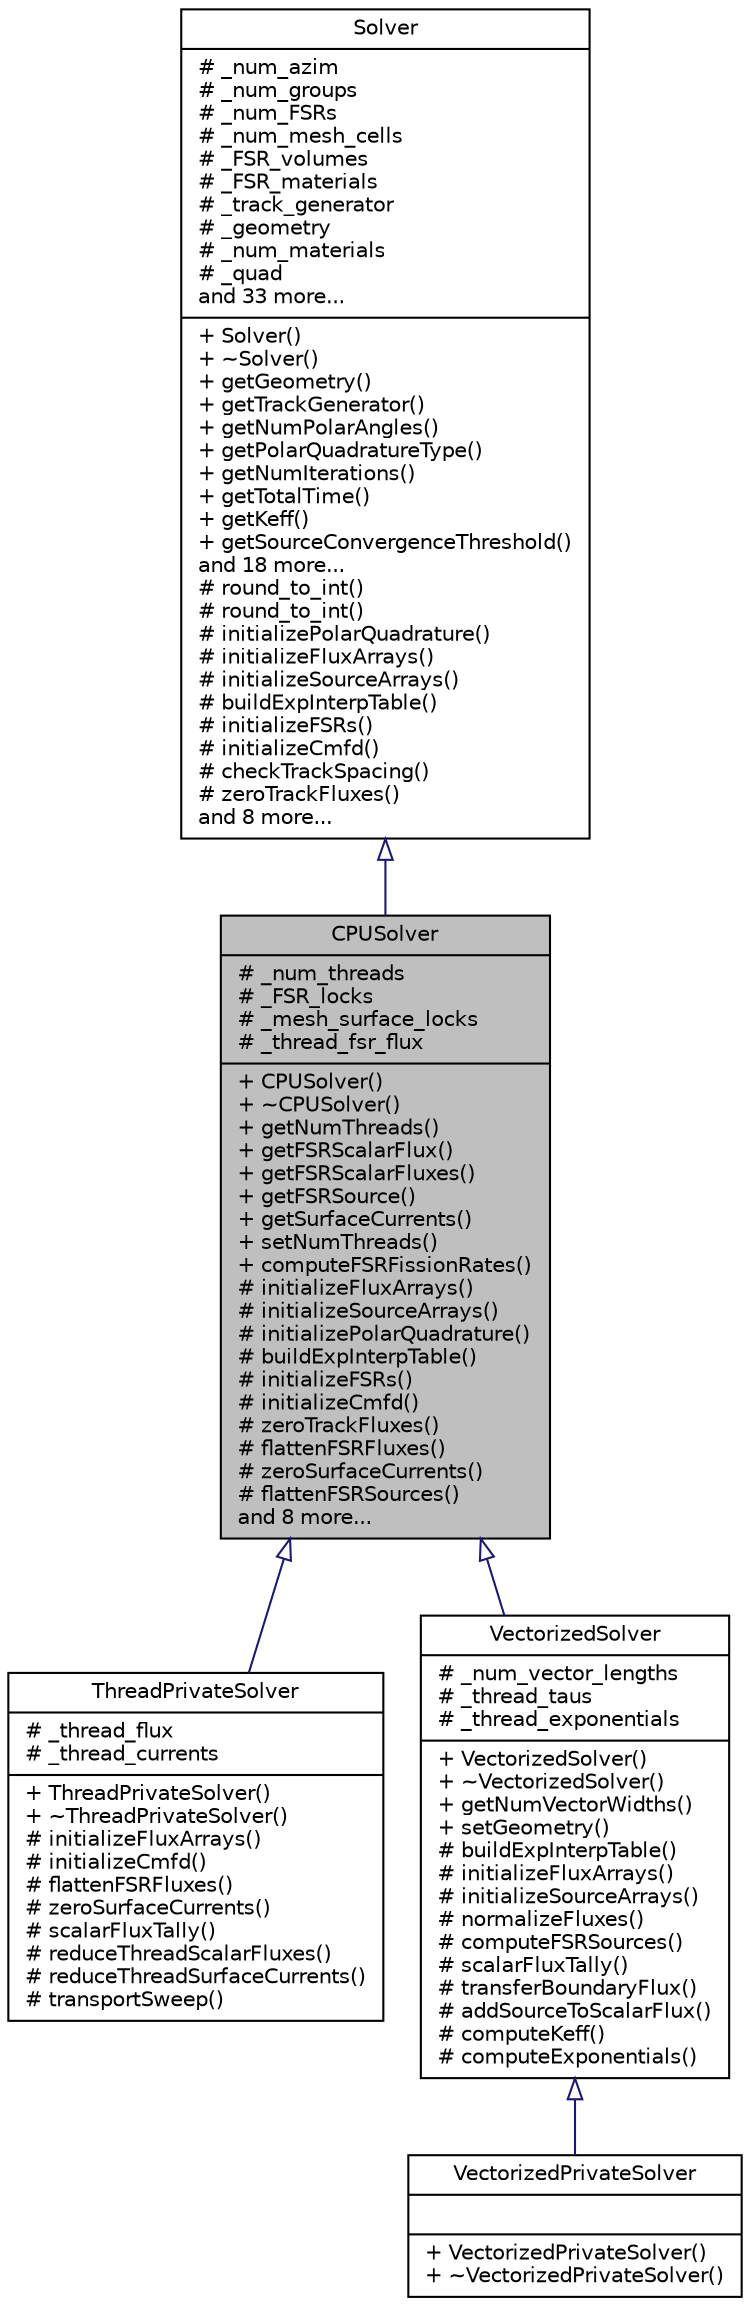 digraph "CPUSolver"
{
  edge [fontname="Helvetica",fontsize="10",labelfontname="Helvetica",labelfontsize="10"];
  node [fontname="Helvetica",fontsize="10",shape=record];
  Node1 [label="{CPUSolver\n|# _num_threads\l# _FSR_locks\l# _mesh_surface_locks\l# _thread_fsr_flux\l|+ CPUSolver()\l+ ~CPUSolver()\l+ getNumThreads()\l+ getFSRScalarFlux()\l+ getFSRScalarFluxes()\l+ getFSRSource()\l+ getSurfaceCurrents()\l+ setNumThreads()\l+ computeFSRFissionRates()\l# initializeFluxArrays()\l# initializeSourceArrays()\l# initializePolarQuadrature()\l# buildExpInterpTable()\l# initializeFSRs()\l# initializeCmfd()\l# zeroTrackFluxes()\l# flattenFSRFluxes()\l# zeroSurfaceCurrents()\l# flattenFSRSources()\land 8 more...\l}",height=0.2,width=0.4,color="black", fillcolor="grey75", style="filled" fontcolor="black"];
  Node2 -> Node1 [dir="back",color="midnightblue",fontsize="10",style="solid",arrowtail="onormal",fontname="Helvetica"];
  Node2 [label="{Solver\n|# _num_azim\l# _num_groups\l# _num_FSRs\l# _num_mesh_cells\l# _FSR_volumes\l# _FSR_materials\l# _track_generator\l# _geometry\l# _num_materials\l# _quad\land 33 more...\l|+ Solver()\l+ ~Solver()\l+ getGeometry()\l+ getTrackGenerator()\l+ getNumPolarAngles()\l+ getPolarQuadratureType()\l+ getNumIterations()\l+ getTotalTime()\l+ getKeff()\l+ getSourceConvergenceThreshold()\land 18 more...\l# round_to_int()\l# round_to_int()\l# initializePolarQuadrature()\l# initializeFluxArrays()\l# initializeSourceArrays()\l# buildExpInterpTable()\l# initializeFSRs()\l# initializeCmfd()\l# checkTrackSpacing()\l# zeroTrackFluxes()\land 8 more...\l}",height=0.2,width=0.4,color="black", fillcolor="white", style="filled",URL="$classSolver.html",tooltip="This is an abstract base class which different Solver subclasses implement for different architecture..."];
  Node1 -> Node3 [dir="back",color="midnightblue",fontsize="10",style="solid",arrowtail="onormal",fontname="Helvetica"];
  Node3 [label="{ThreadPrivateSolver\n|# _thread_flux\l# _thread_currents\l|+ ThreadPrivateSolver()\l+ ~ThreadPrivateSolver()\l# initializeFluxArrays()\l# initializeCmfd()\l# flattenFSRFluxes()\l# zeroSurfaceCurrents()\l# scalarFluxTally()\l# reduceThreadScalarFluxes()\l# reduceThreadSurfaceCurrents()\l# transportSweep()\l}",height=0.2,width=0.4,color="black", fillcolor="white", style="filled",URL="$classThreadPrivateSolver.html",tooltip="This is a subclass of the CPUSolver which uses thread private arrays for the FSR scalar fluxes to min..."];
  Node1 -> Node4 [dir="back",color="midnightblue",fontsize="10",style="solid",arrowtail="onormal",fontname="Helvetica"];
  Node4 [label="{VectorizedSolver\n|# _num_vector_lengths\l# _thread_taus\l# _thread_exponentials\l|+ VectorizedSolver()\l+ ~VectorizedSolver()\l+ getNumVectorWidths()\l+ setGeometry()\l# buildExpInterpTable()\l# initializeFluxArrays()\l# initializeSourceArrays()\l# normalizeFluxes()\l# computeFSRSources()\l# scalarFluxTally()\l# transferBoundaryFlux()\l# addSourceToScalarFlux()\l# computeKeff()\l# computeExponentials()\l}",height=0.2,width=0.4,color="black", fillcolor="white", style="filled",URL="$classVectorizedSolver.html",tooltip="This is a subclass of the CPUSolver class which uses memory-aligned data structures and Intel&#39;s auto-..."];
  Node4 -> Node5 [dir="back",color="midnightblue",fontsize="10",style="solid",arrowtail="onormal",fontname="Helvetica"];
  Node5 [label="{VectorizedPrivateSolver\n||+ VectorizedPrivateSolver()\l+ ~VectorizedPrivateSolver()\l}",height=0.2,width=0.4,color="black", fillcolor="white", style="filled",URL="$classVectorizedPrivateSolver.html",tooltip="This is a subclass of the VectorizedSolver class. This class uses a thread private array for FSR scal..."];
}
